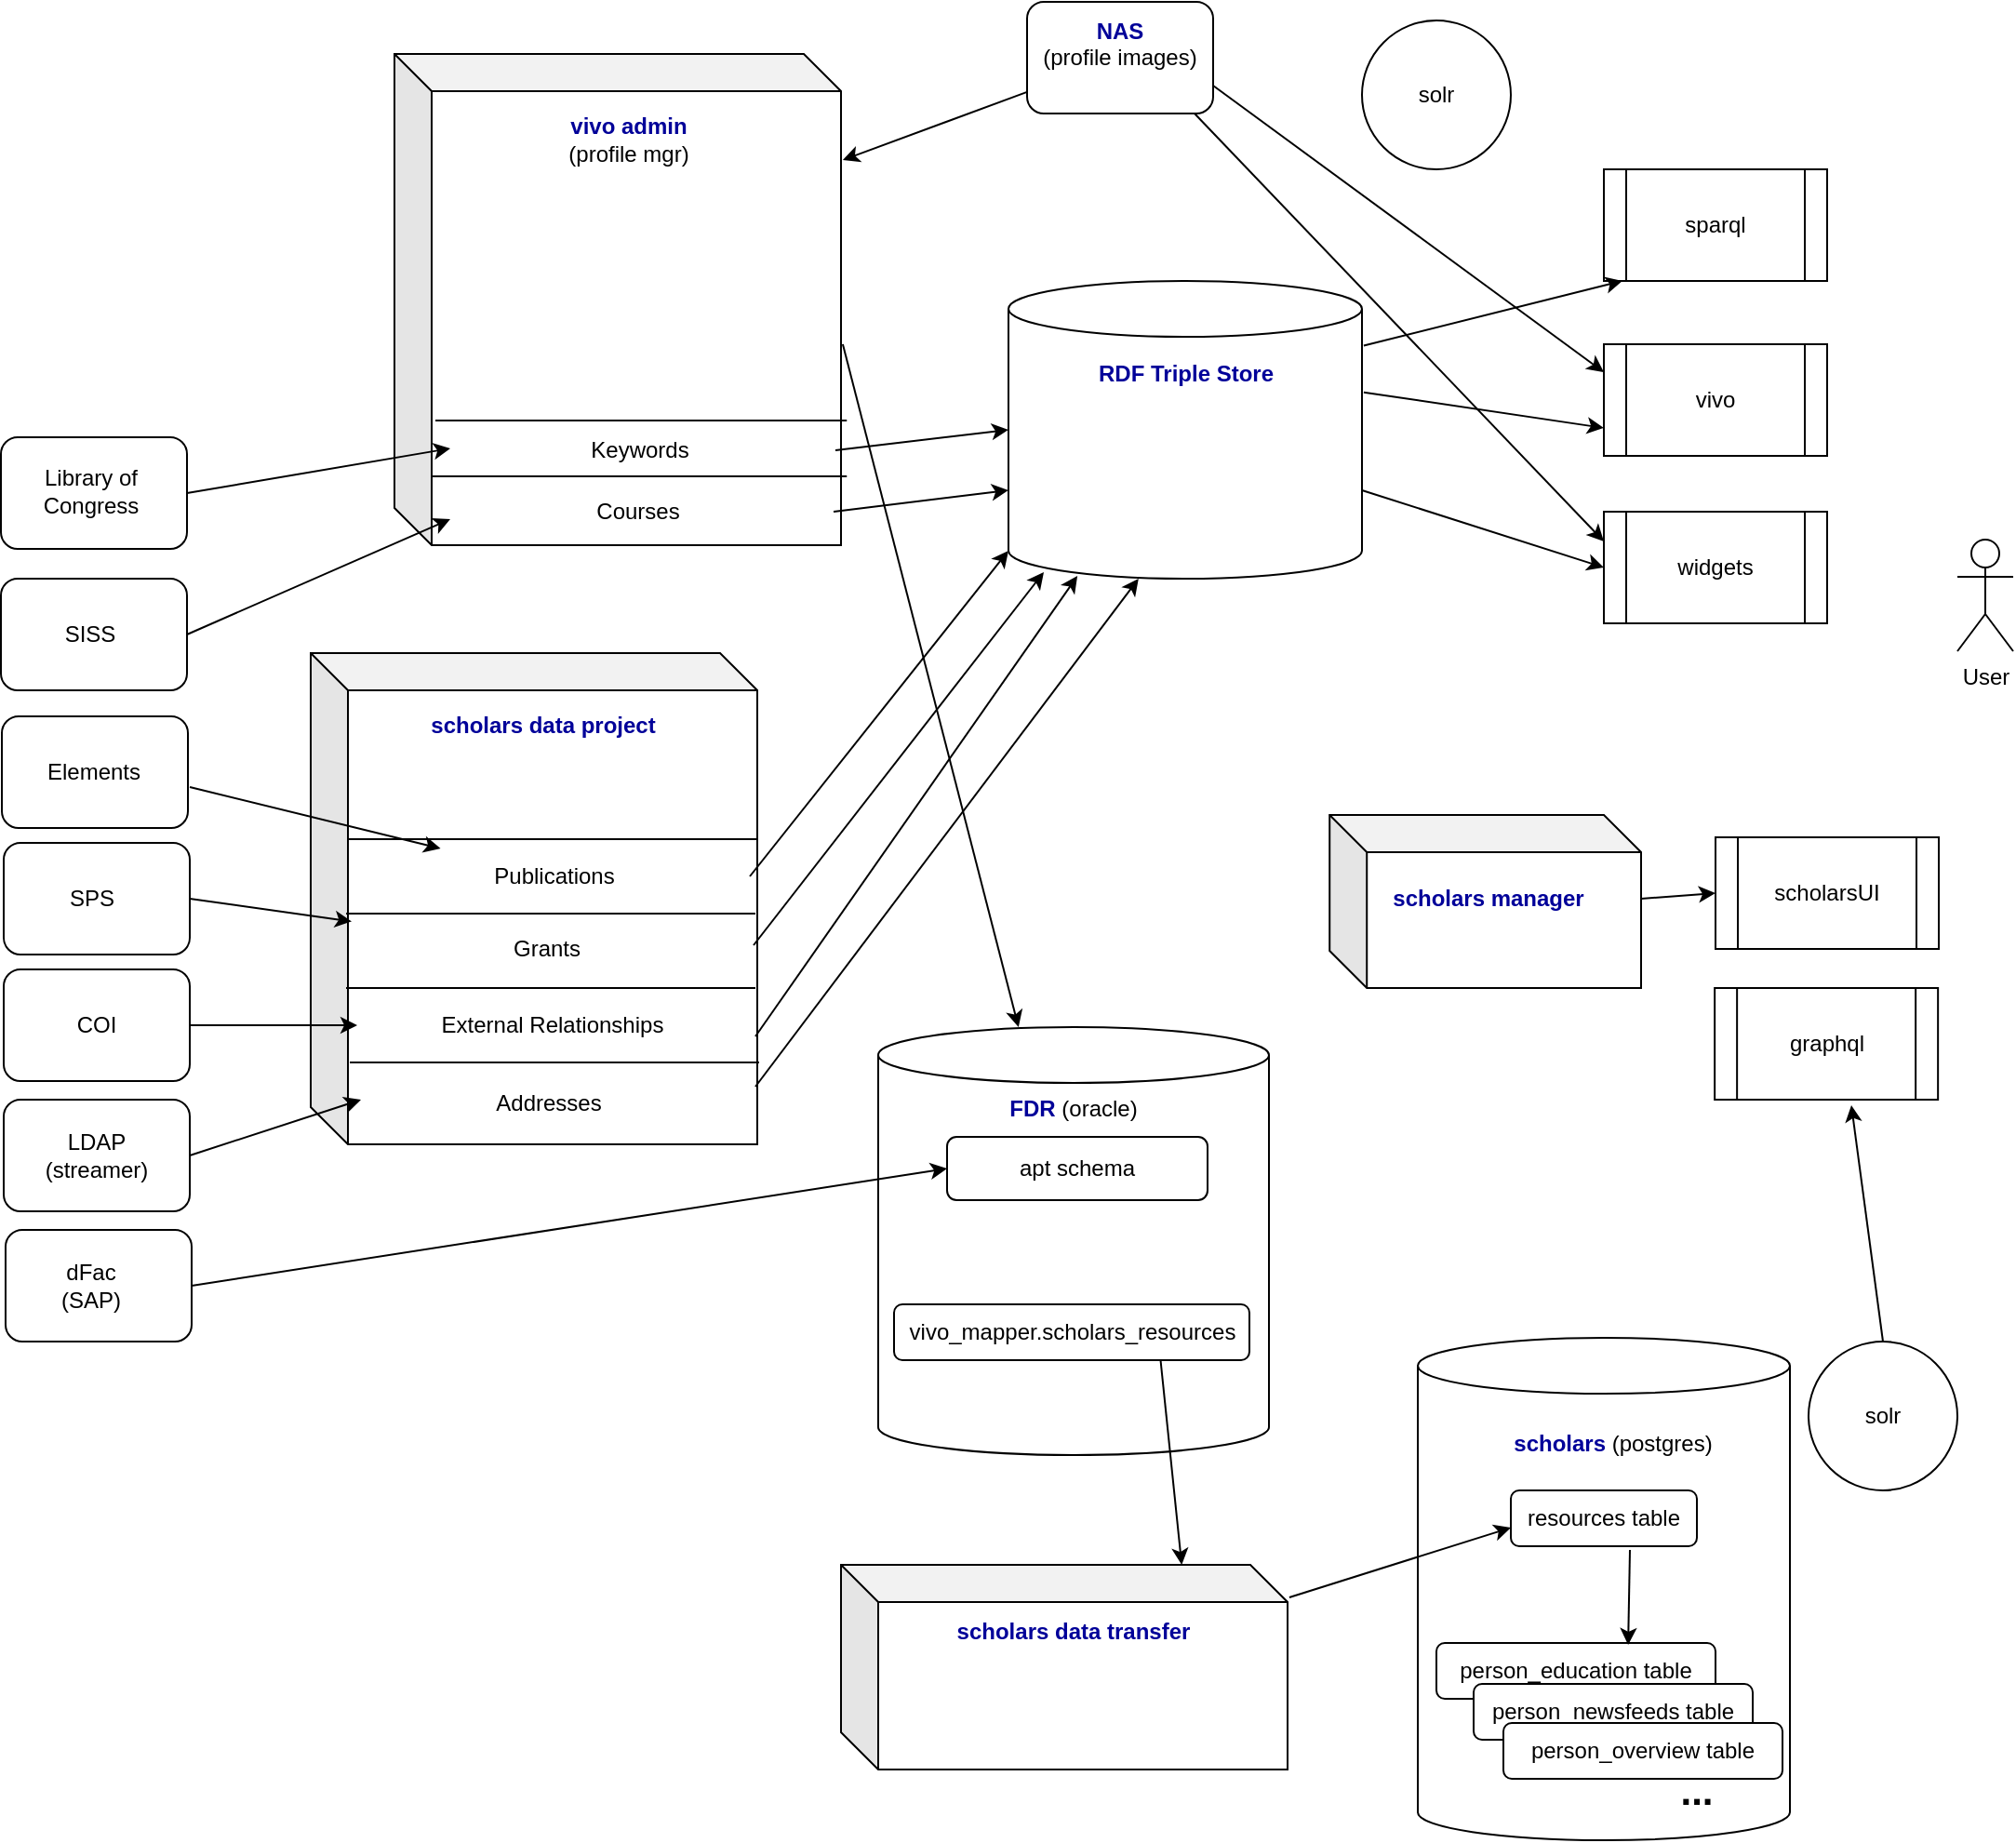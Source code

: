 <mxfile version="18.1.3" type="github">
  <diagram id="IqyoLkYpXTlPL6i7CgRo" name="Page-1">
    <mxGraphModel dx="1186" dy="729" grid="1" gridSize="10" guides="1" tooltips="1" connect="1" arrows="1" fold="1" page="1" pageScale="1" pageWidth="1200" pageHeight="1600" math="0" shadow="0">
      <root>
        <mxCell id="0" />
        <mxCell id="1" parent="0" />
        <mxCell id="lp7IjSpatS8nkD8hHzZR-74" value="" style="shape=cube;whiteSpace=wrap;html=1;boundedLbl=1;backgroundOutline=1;darkOpacity=0.05;darkOpacity2=0.1;" vertex="1" parent="1">
          <mxGeometry x="520" y="840" width="240" height="110" as="geometry" />
        </mxCell>
        <mxCell id="lp7IjSpatS8nkD8hHzZR-25" value="" style="shape=cube;whiteSpace=wrap;html=1;boundedLbl=1;backgroundOutline=1;darkOpacity=0.05;darkOpacity2=0.1;" vertex="1" parent="1">
          <mxGeometry x="235" y="350" width="240" height="264" as="geometry" />
        </mxCell>
        <mxCell id="lp7IjSpatS8nkD8hHzZR-4" value="" style="group" vertex="1" connectable="0" parent="1">
          <mxGeometry x="71" y="660" width="100" height="60" as="geometry" />
        </mxCell>
        <mxCell id="lp7IjSpatS8nkD8hHzZR-1" value="" style="rounded=1;whiteSpace=wrap;html=1;" vertex="1" parent="lp7IjSpatS8nkD8hHzZR-4">
          <mxGeometry width="100" height="60" as="geometry" />
        </mxCell>
        <mxCell id="lp7IjSpatS8nkD8hHzZR-2" value="&lt;div&gt;dFac&lt;/div&gt;&lt;div&gt;(SAP)&lt;br&gt;&lt;/div&gt;" style="text;html=1;strokeColor=none;fillColor=none;align=center;verticalAlign=middle;whiteSpace=wrap;rounded=0;" vertex="1" parent="lp7IjSpatS8nkD8hHzZR-4">
          <mxGeometry x="21" y="17" width="50" height="25" as="geometry" />
        </mxCell>
        <mxCell id="lp7IjSpatS8nkD8hHzZR-5" value="" style="group" vertex="1" connectable="0" parent="1">
          <mxGeometry x="70" y="452" width="100" height="60" as="geometry" />
        </mxCell>
        <mxCell id="lp7IjSpatS8nkD8hHzZR-6" value="" style="rounded=1;whiteSpace=wrap;html=1;" vertex="1" parent="lp7IjSpatS8nkD8hHzZR-5">
          <mxGeometry width="100" height="60" as="geometry" />
        </mxCell>
        <mxCell id="lp7IjSpatS8nkD8hHzZR-7" value="SPS" style="text;html=1;strokeColor=none;fillColor=none;align=center;verticalAlign=middle;whiteSpace=wrap;rounded=0;" vertex="1" parent="lp7IjSpatS8nkD8hHzZR-5">
          <mxGeometry x="25" y="23" width="45" height="13" as="geometry" />
        </mxCell>
        <mxCell id="lp7IjSpatS8nkD8hHzZR-12" value="" style="group" vertex="1" connectable="0" parent="1">
          <mxGeometry x="90" y="174" width="100" height="60" as="geometry" />
        </mxCell>
        <mxCell id="lp7IjSpatS8nkD8hHzZR-13" value="" style="rounded=1;whiteSpace=wrap;html=1;" vertex="1" parent="lp7IjSpatS8nkD8hHzZR-12">
          <mxGeometry x="-21" y="210" width="100" height="60" as="geometry" />
        </mxCell>
        <mxCell id="lp7IjSpatS8nkD8hHzZR-16" value="Elements" style="text;html=1;strokeColor=none;fillColor=none;align=center;verticalAlign=middle;whiteSpace=wrap;rounded=0;" vertex="1" parent="1">
          <mxGeometry x="96" y="407" width="45" height="13" as="geometry" />
        </mxCell>
        <mxCell id="lp7IjSpatS8nkD8hHzZR-17" value="COI" style="rounded=1;whiteSpace=wrap;html=1;" vertex="1" parent="1">
          <mxGeometry x="70" y="520" width="100" height="60" as="geometry" />
        </mxCell>
        <mxCell id="lp7IjSpatS8nkD8hHzZR-18" value="&lt;div&gt;LDAP &lt;br&gt;&lt;/div&gt;&lt;div&gt;(streamer)&lt;/div&gt;" style="rounded=1;whiteSpace=wrap;html=1;" vertex="1" parent="1">
          <mxGeometry x="70" y="590" width="100" height="60" as="geometry" />
        </mxCell>
        <mxCell id="lp7IjSpatS8nkD8hHzZR-35" value="" style="group;rounded=1;" vertex="1" connectable="0" parent="1">
          <mxGeometry x="540" y="550" width="220" height="230" as="geometry" />
        </mxCell>
        <mxCell id="lp7IjSpatS8nkD8hHzZR-21" value="" style="shape=cylinder3;whiteSpace=wrap;html=1;boundedLbl=1;backgroundOutline=1;size=15;" vertex="1" parent="lp7IjSpatS8nkD8hHzZR-35">
          <mxGeometry y="1" width="210" height="230" as="geometry" />
        </mxCell>
        <mxCell id="lp7IjSpatS8nkD8hHzZR-22" value="&lt;div&gt;&lt;font color=&quot;#000099&quot;&gt;&lt;b&gt;FDR&lt;/b&gt;&lt;/font&gt; (oracle)&lt;/div&gt;" style="text;html=1;strokeColor=none;fillColor=none;align=center;verticalAlign=middle;whiteSpace=wrap;rounded=0;" vertex="1" parent="lp7IjSpatS8nkD8hHzZR-35">
          <mxGeometry x="35" y="30" width="140" height="30" as="geometry" />
        </mxCell>
        <mxCell id="lp7IjSpatS8nkD8hHzZR-119" value="vivo_mapper.scholars_resources" style="text;html=1;strokeColor=default;fillColor=none;align=center;verticalAlign=middle;whiteSpace=wrap;rounded=1;" vertex="1" parent="lp7IjSpatS8nkD8hHzZR-35">
          <mxGeometry x="8.5" y="150" width="191" height="30" as="geometry" />
        </mxCell>
        <mxCell id="lp7IjSpatS8nkD8hHzZR-121" value="apt schema" style="text;html=1;strokeColor=default;fillColor=none;align=center;verticalAlign=middle;whiteSpace=wrap;rounded=1;" vertex="1" parent="lp7IjSpatS8nkD8hHzZR-35">
          <mxGeometry x="37" y="60" width="140" height="34" as="geometry" />
        </mxCell>
        <mxCell id="lp7IjSpatS8nkD8hHzZR-36" value="" style="group" vertex="1" connectable="0" parent="1">
          <mxGeometry x="610" y="150" width="190" height="160" as="geometry" />
        </mxCell>
        <mxCell id="lp7IjSpatS8nkD8hHzZR-37" value="" style="shape=cylinder3;whiteSpace=wrap;html=1;boundedLbl=1;backgroundOutline=1;size=15;" vertex="1" parent="lp7IjSpatS8nkD8hHzZR-36">
          <mxGeometry width="190" height="160" as="geometry" />
        </mxCell>
        <mxCell id="lp7IjSpatS8nkD8hHzZR-38" value="&lt;font color=&quot;#000099&quot;&gt;&lt;b&gt;RDF Triple Store&lt;/b&gt;&lt;/font&gt;" style="text;html=1;strokeColor=none;fillColor=none;align=center;verticalAlign=middle;whiteSpace=wrap;rounded=0;" vertex="1" parent="lp7IjSpatS8nkD8hHzZR-36">
          <mxGeometry x="20.653" y="40.0" width="148.696" height="20.87" as="geometry" />
        </mxCell>
        <mxCell id="lp7IjSpatS8nkD8hHzZR-41" value="" style="group" vertex="1" connectable="0" parent="1">
          <mxGeometry x="254" y="374" width="222" height="196" as="geometry" />
        </mxCell>
        <mxCell id="lp7IjSpatS8nkD8hHzZR-20" value="&lt;font color=&quot;#000099&quot;&gt;&lt;b&gt;scholars data project&lt;/b&gt;&lt;/font&gt;" style="text;html=1;strokeColor=none;fillColor=none;align=center;verticalAlign=middle;whiteSpace=wrap;rounded=0;" vertex="1" parent="lp7IjSpatS8nkD8hHzZR-41">
          <mxGeometry x="21" width="170" height="30" as="geometry" />
        </mxCell>
        <mxCell id="lp7IjSpatS8nkD8hHzZR-29" value="" style="endArrow=none;html=1;rounded=0;" edge="1" parent="lp7IjSpatS8nkD8hHzZR-41">
          <mxGeometry width="50" height="50" relative="1" as="geometry">
            <mxPoint x="1" y="76" as="sourcePoint" />
            <mxPoint x="221" y="76" as="targetPoint" />
          </mxGeometry>
        </mxCell>
        <mxCell id="lp7IjSpatS8nkD8hHzZR-30" value="" style="endArrow=none;html=1;rounded=0;" edge="1" parent="lp7IjSpatS8nkD8hHzZR-41">
          <mxGeometry width="50" height="50" relative="1" as="geometry">
            <mxPoint y="116" as="sourcePoint" />
            <mxPoint x="220" y="116" as="targetPoint" />
          </mxGeometry>
        </mxCell>
        <mxCell id="lp7IjSpatS8nkD8hHzZR-31" value="" style="endArrow=none;html=1;rounded=0;" edge="1" parent="lp7IjSpatS8nkD8hHzZR-41">
          <mxGeometry width="50" height="50" relative="1" as="geometry">
            <mxPoint y="156" as="sourcePoint" />
            <mxPoint x="220" y="156" as="targetPoint" />
          </mxGeometry>
        </mxCell>
        <mxCell id="lp7IjSpatS8nkD8hHzZR-32" value="" style="endArrow=none;html=1;rounded=0;" edge="1" parent="lp7IjSpatS8nkD8hHzZR-41">
          <mxGeometry width="50" height="50" relative="1" as="geometry">
            <mxPoint x="2" y="196" as="sourcePoint" />
            <mxPoint x="222" y="196" as="targetPoint" />
          </mxGeometry>
        </mxCell>
        <mxCell id="lp7IjSpatS8nkD8hHzZR-42" value="" style="shape=cube;whiteSpace=wrap;html=1;boundedLbl=1;backgroundOutline=1;darkOpacity=0.05;darkOpacity2=0.1;" vertex="1" parent="1">
          <mxGeometry x="280" y="28" width="240" height="264" as="geometry" />
        </mxCell>
        <mxCell id="lp7IjSpatS8nkD8hHzZR-43" value="&lt;div&gt;&lt;font color=&quot;#000099&quot;&gt;&lt;b&gt;vivo admin&lt;/b&gt;&lt;/font&gt; &lt;br&gt;&lt;/div&gt;&lt;div&gt;(profile mgr)&lt;br&gt;&lt;/div&gt;" style="text;html=1;strokeColor=none;fillColor=none;align=center;verticalAlign=middle;whiteSpace=wrap;rounded=0;" vertex="1" parent="1">
          <mxGeometry x="321" y="59" width="170" height="30" as="geometry" />
        </mxCell>
        <mxCell id="lp7IjSpatS8nkD8hHzZR-44" value="" style="group" vertex="1" connectable="0" parent="1">
          <mxGeometry x="68.5" y="310" width="100" height="60" as="geometry" />
        </mxCell>
        <mxCell id="lp7IjSpatS8nkD8hHzZR-45" value="" style="rounded=1;whiteSpace=wrap;html=1;" vertex="1" parent="lp7IjSpatS8nkD8hHzZR-44">
          <mxGeometry width="100" height="60" as="geometry" />
        </mxCell>
        <mxCell id="lp7IjSpatS8nkD8hHzZR-46" value="SISS" style="text;html=1;strokeColor=none;fillColor=none;align=center;verticalAlign=middle;whiteSpace=wrap;rounded=0;" vertex="1" parent="lp7IjSpatS8nkD8hHzZR-44">
          <mxGeometry x="25" y="23" width="45" height="13" as="geometry" />
        </mxCell>
        <mxCell id="lp7IjSpatS8nkD8hHzZR-47" value="" style="rounded=1;whiteSpace=wrap;html=1;" vertex="1" parent="1">
          <mxGeometry x="68.5" y="234" width="100" height="60" as="geometry" />
        </mxCell>
        <mxCell id="lp7IjSpatS8nkD8hHzZR-48" value="Library of Congress" style="text;html=1;strokeColor=none;fillColor=none;align=center;verticalAlign=middle;whiteSpace=wrap;rounded=0;" vertex="1" parent="1">
          <mxGeometry x="87" y="248" width="60" height="30" as="geometry" />
        </mxCell>
        <mxCell id="lp7IjSpatS8nkD8hHzZR-49" value="" style="endArrow=classic;html=1;rounded=0;exitX=1;exitY=0.5;exitDx=0;exitDy=0;" edge="1" parent="1" source="lp7IjSpatS8nkD8hHzZR-47">
          <mxGeometry width="50" height="50" relative="1" as="geometry">
            <mxPoint x="360" y="410" as="sourcePoint" />
            <mxPoint x="310" y="240" as="targetPoint" />
          </mxGeometry>
        </mxCell>
        <mxCell id="lp7IjSpatS8nkD8hHzZR-50" value="" style="endArrow=classic;html=1;rounded=0;exitX=1;exitY=0.5;exitDx=0;exitDy=0;entryX=0.125;entryY=0.947;entryDx=0;entryDy=0;entryPerimeter=0;" edge="1" parent="1" source="lp7IjSpatS8nkD8hHzZR-45" target="lp7IjSpatS8nkD8hHzZR-42">
          <mxGeometry width="50" height="50" relative="1" as="geometry">
            <mxPoint x="181" y="269" as="sourcePoint" />
            <mxPoint x="330" y="215.271" as="targetPoint" />
          </mxGeometry>
        </mxCell>
        <mxCell id="lp7IjSpatS8nkD8hHzZR-53" value="" style="endArrow=classic;html=1;rounded=0;exitX=1;exitY=0.5;exitDx=0;exitDy=0;entryX=0;entryY=0.5;entryDx=0;entryDy=0;" edge="1" parent="1" source="lp7IjSpatS8nkD8hHzZR-1" target="lp7IjSpatS8nkD8hHzZR-121">
          <mxGeometry width="50" height="50" relative="1" as="geometry">
            <mxPoint x="360" y="440" as="sourcePoint" />
            <mxPoint x="543.96" y="701.38" as="targetPoint" />
          </mxGeometry>
        </mxCell>
        <mxCell id="lp7IjSpatS8nkD8hHzZR-54" value="" style="endArrow=classic;html=1;rounded=0;exitX=1;exitY=0.5;exitDx=0;exitDy=0;" edge="1" parent="1" source="lp7IjSpatS8nkD8hHzZR-17" target="lp7IjSpatS8nkD8hHzZR-55">
          <mxGeometry width="50" height="50" relative="1" as="geometry">
            <mxPoint x="360" y="440" as="sourcePoint" />
            <mxPoint x="260" y="550" as="targetPoint" />
          </mxGeometry>
        </mxCell>
        <mxCell id="lp7IjSpatS8nkD8hHzZR-55" value="External Relationships" style="text;html=1;strokeColor=none;fillColor=none;align=center;verticalAlign=middle;whiteSpace=wrap;rounded=0;" vertex="1" parent="1">
          <mxGeometry x="260" y="535" width="210" height="30" as="geometry" />
        </mxCell>
        <mxCell id="lp7IjSpatS8nkD8hHzZR-56" value="Grants" style="text;html=1;strokeColor=none;fillColor=none;align=center;verticalAlign=middle;whiteSpace=wrap;rounded=0;" vertex="1" parent="1">
          <mxGeometry x="257" y="494" width="210" height="30" as="geometry" />
        </mxCell>
        <mxCell id="lp7IjSpatS8nkD8hHzZR-57" value="" style="endArrow=classic;html=1;rounded=0;exitX=1;exitY=0.5;exitDx=0;exitDy=0;" edge="1" parent="1" source="lp7IjSpatS8nkD8hHzZR-6" target="lp7IjSpatS8nkD8hHzZR-56">
          <mxGeometry width="50" height="50" relative="1" as="geometry">
            <mxPoint x="168" y="501" as="sourcePoint" />
            <mxPoint x="258" y="501" as="targetPoint" />
          </mxGeometry>
        </mxCell>
        <mxCell id="lp7IjSpatS8nkD8hHzZR-58" value="&lt;div&gt;Publications&lt;/div&gt;" style="text;html=1;strokeColor=none;fillColor=none;align=center;verticalAlign=middle;whiteSpace=wrap;rounded=0;" vertex="1" parent="1">
          <mxGeometry x="261" y="455" width="210" height="30" as="geometry" />
        </mxCell>
        <mxCell id="lp7IjSpatS8nkD8hHzZR-59" value="" style="endArrow=classic;html=1;rounded=0;exitX=1.01;exitY=0.633;exitDx=0;exitDy=0;exitPerimeter=0;" edge="1" parent="1" source="lp7IjSpatS8nkD8hHzZR-13" target="lp7IjSpatS8nkD8hHzZR-58">
          <mxGeometry width="50" height="50" relative="1" as="geometry">
            <mxPoint x="172" y="463" as="sourcePoint" />
            <mxPoint x="260" y="470" as="targetPoint" />
          </mxGeometry>
        </mxCell>
        <mxCell id="lp7IjSpatS8nkD8hHzZR-60" value="Addresses" style="text;html=1;strokeColor=none;fillColor=none;align=center;verticalAlign=middle;whiteSpace=wrap;rounded=0;" vertex="1" parent="1">
          <mxGeometry x="258" y="577" width="210" height="30" as="geometry" />
        </mxCell>
        <mxCell id="lp7IjSpatS8nkD8hHzZR-61" value="" style="endArrow=classic;html=1;rounded=0;exitX=1;exitY=0.5;exitDx=0;exitDy=0;" edge="1" parent="1" source="lp7IjSpatS8nkD8hHzZR-18">
          <mxGeometry width="50" height="50" relative="1" as="geometry">
            <mxPoint x="172" y="590" as="sourcePoint" />
            <mxPoint x="262" y="590" as="targetPoint" />
          </mxGeometry>
        </mxCell>
        <mxCell id="lp7IjSpatS8nkD8hHzZR-62" value="" style="endArrow=none;html=1;rounded=0;entryX=1.013;entryY=0.86;entryDx=0;entryDy=0;entryPerimeter=0;exitX=0.083;exitY=0.86;exitDx=0;exitDy=0;exitPerimeter=0;" edge="1" parent="1" source="lp7IjSpatS8nkD8hHzZR-42" target="lp7IjSpatS8nkD8hHzZR-42">
          <mxGeometry width="50" height="50" relative="1" as="geometry">
            <mxPoint x="310" y="320" as="sourcePoint" />
            <mxPoint x="410" y="390" as="targetPoint" />
          </mxGeometry>
        </mxCell>
        <mxCell id="lp7IjSpatS8nkD8hHzZR-63" value="&lt;div&gt;Courses&lt;/div&gt;" style="text;html=1;strokeColor=none;fillColor=none;align=center;verticalAlign=middle;whiteSpace=wrap;rounded=0;" vertex="1" parent="1">
          <mxGeometry x="306" y="259" width="210" height="30" as="geometry" />
        </mxCell>
        <mxCell id="lp7IjSpatS8nkD8hHzZR-64" value="&lt;div&gt;Keywords&lt;/div&gt;" style="text;html=1;strokeColor=none;fillColor=none;align=center;verticalAlign=middle;whiteSpace=wrap;rounded=0;" vertex="1" parent="1">
          <mxGeometry x="307" y="226" width="210" height="30" as="geometry" />
        </mxCell>
        <mxCell id="lp7IjSpatS8nkD8hHzZR-65" value="" style="endArrow=none;html=1;rounded=0;exitX=0;exitY=0;exitDx=0;exitDy=0;entryX=1.013;entryY=0.746;entryDx=0;entryDy=0;entryPerimeter=0;" edge="1" parent="1" target="lp7IjSpatS8nkD8hHzZR-42">
          <mxGeometry width="50" height="50" relative="1" as="geometry">
            <mxPoint x="302.0" y="225" as="sourcePoint" />
            <mxPoint x="515" y="225" as="targetPoint" />
          </mxGeometry>
        </mxCell>
        <mxCell id="lp7IjSpatS8nkD8hHzZR-67" value="" style="endArrow=classic;html=1;rounded=0;exitX=1;exitY=0.5;exitDx=0;exitDy=0;entryX=0;entryY=0;entryDx=0;entryDy=112.5;entryPerimeter=0;" edge="1" parent="1" source="lp7IjSpatS8nkD8hHzZR-63" target="lp7IjSpatS8nkD8hHzZR-37">
          <mxGeometry width="50" height="50" relative="1" as="geometry">
            <mxPoint x="360" y="440" as="sourcePoint" />
            <mxPoint x="410" y="390" as="targetPoint" />
          </mxGeometry>
        </mxCell>
        <mxCell id="lp7IjSpatS8nkD8hHzZR-68" value="" style="endArrow=classic;html=1;rounded=0;exitX=1;exitY=0.5;exitDx=0;exitDy=0;entryX=0;entryY=0.5;entryDx=0;entryDy=0;entryPerimeter=0;" edge="1" parent="1" source="lp7IjSpatS8nkD8hHzZR-64" target="lp7IjSpatS8nkD8hHzZR-37">
          <mxGeometry width="50" height="50" relative="1" as="geometry">
            <mxPoint x="560" y="239" as="sourcePoint" />
            <mxPoint x="616.04" y="244.94" as="targetPoint" />
          </mxGeometry>
        </mxCell>
        <mxCell id="lp7IjSpatS8nkD8hHzZR-69" value="" style="endArrow=classic;html=1;rounded=0;exitX=1;exitY=0.5;exitDx=0;exitDy=0;entryX=0;entryY=1;entryDx=0;entryDy=-15;entryPerimeter=0;" edge="1" parent="1" source="lp7IjSpatS8nkD8hHzZR-58" target="lp7IjSpatS8nkD8hHzZR-37">
          <mxGeometry width="50" height="50" relative="1" as="geometry">
            <mxPoint x="180" y="431.98" as="sourcePoint" />
            <mxPoint x="272" y="473" as="targetPoint" />
          </mxGeometry>
        </mxCell>
        <mxCell id="lp7IjSpatS8nkD8hHzZR-70" value="" style="endArrow=classic;html=1;rounded=0;exitX=1;exitY=0.5;exitDx=0;exitDy=0;entryX=0.1;entryY=0.978;entryDx=0;entryDy=0;entryPerimeter=0;" edge="1" parent="1" target="lp7IjSpatS8nkD8hHzZR-37">
          <mxGeometry width="50" height="50" relative="1" as="geometry">
            <mxPoint x="473" y="507" as="sourcePoint" />
            <mxPoint x="612" y="385.226" as="targetPoint" />
          </mxGeometry>
        </mxCell>
        <mxCell id="lp7IjSpatS8nkD8hHzZR-72" value="" style="endArrow=classic;html=1;rounded=0;exitX=1;exitY=0.5;exitDx=0;exitDy=0;entryX=0.195;entryY=0.991;entryDx=0;entryDy=0;entryPerimeter=0;" edge="1" parent="1" target="lp7IjSpatS8nkD8hHzZR-37">
          <mxGeometry width="50" height="50" relative="1" as="geometry">
            <mxPoint x="474" y="556" as="sourcePoint" />
            <mxPoint x="650" y="390" as="targetPoint" />
          </mxGeometry>
        </mxCell>
        <mxCell id="lp7IjSpatS8nkD8hHzZR-73" value="" style="endArrow=classic;html=1;rounded=0;exitX=1;exitY=0.5;exitDx=0;exitDy=0;entryX=0.368;entryY=1;entryDx=0;entryDy=0;entryPerimeter=0;" edge="1" parent="1" target="lp7IjSpatS8nkD8hHzZR-37">
          <mxGeometry width="50" height="50" relative="1" as="geometry">
            <mxPoint x="474" y="583" as="sourcePoint" />
            <mxPoint x="647.05" y="404.93" as="targetPoint" />
          </mxGeometry>
        </mxCell>
        <mxCell id="lp7IjSpatS8nkD8hHzZR-76" value="&lt;font color=&quot;#000099&quot;&gt;&lt;b&gt;scholars data transfer&lt;/b&gt;&lt;/font&gt;" style="text;html=1;strokeColor=none;fillColor=none;align=center;verticalAlign=middle;whiteSpace=wrap;rounded=0;" vertex="1" parent="1">
          <mxGeometry x="565" y="861" width="160" height="30" as="geometry" />
        </mxCell>
        <mxCell id="lp7IjSpatS8nkD8hHzZR-78" value="" style="shape=cylinder3;whiteSpace=wrap;html=1;boundedLbl=1;backgroundOutline=1;size=15;" vertex="1" parent="1">
          <mxGeometry x="830" y="718" width="200" height="270" as="geometry" />
        </mxCell>
        <mxCell id="lp7IjSpatS8nkD8hHzZR-79" value="&lt;b&gt;&lt;font color=&quot;#000099&quot;&gt;scholars&lt;/font&gt;&lt;/b&gt; (postgres)" style="text;html=1;strokeColor=none;fillColor=none;align=center;verticalAlign=middle;whiteSpace=wrap;rounded=0;" vertex="1" parent="1">
          <mxGeometry x="860" y="760" width="150" height="30" as="geometry" />
        </mxCell>
        <mxCell id="lp7IjSpatS8nkD8hHzZR-83" value="solr" style="ellipse;whiteSpace=wrap;html=1;aspect=fixed;" vertex="1" parent="1">
          <mxGeometry x="800" y="10" width="80" height="80" as="geometry" />
        </mxCell>
        <mxCell id="lp7IjSpatS8nkD8hHzZR-84" value="solr" style="ellipse;whiteSpace=wrap;html=1;aspect=fixed;" vertex="1" parent="1">
          <mxGeometry x="1040" y="720" width="80" height="80" as="geometry" />
        </mxCell>
        <mxCell id="lp7IjSpatS8nkD8hHzZR-85" value="" style="endArrow=classic;html=1;rounded=0;exitX=0.75;exitY=1;exitDx=0;exitDy=0;entryX=0.763;entryY=0;entryDx=0;entryDy=0;entryPerimeter=0;" edge="1" parent="1" source="lp7IjSpatS8nkD8hHzZR-119" target="lp7IjSpatS8nkD8hHzZR-74">
          <mxGeometry width="50" height="50" relative="1" as="geometry">
            <mxPoint x="689" y="640" as="sourcePoint" />
            <mxPoint x="760" y="830" as="targetPoint" />
          </mxGeometry>
        </mxCell>
        <mxCell id="lp7IjSpatS8nkD8hHzZR-86" value="resources table" style="text;html=1;strokeColor=default;fillColor=none;align=center;verticalAlign=middle;whiteSpace=wrap;rounded=1;" vertex="1" parent="1">
          <mxGeometry x="880" y="800" width="100" height="30" as="geometry" />
        </mxCell>
        <mxCell id="lp7IjSpatS8nkD8hHzZR-88" value="" style="endArrow=classic;html=1;rounded=0;exitX=1.004;exitY=0.159;exitDx=0;exitDy=0;exitPerimeter=0;" edge="1" parent="1" source="lp7IjSpatS8nkD8hHzZR-74">
          <mxGeometry width="50" height="50" relative="1" as="geometry">
            <mxPoint x="722.57" y="680" as="sourcePoint" />
            <mxPoint x="880" y="820" as="targetPoint" />
          </mxGeometry>
        </mxCell>
        <mxCell id="lp7IjSpatS8nkD8hHzZR-89" value="&lt;div&gt;User&lt;/div&gt;&lt;div&gt;&lt;br&gt;&lt;/div&gt;" style="shape=umlActor;verticalLabelPosition=bottom;verticalAlign=top;html=1;outlineConnect=0;" vertex="1" parent="1">
          <mxGeometry x="1120" y="289" width="30" height="60" as="geometry" />
        </mxCell>
        <mxCell id="lp7IjSpatS8nkD8hHzZR-91" value="&lt;div&gt;sparql&lt;/div&gt;" style="shape=process;whiteSpace=wrap;html=1;backgroundOutline=1;" vertex="1" parent="1">
          <mxGeometry x="930" y="90" width="120" height="60" as="geometry" />
        </mxCell>
        <mxCell id="lp7IjSpatS8nkD8hHzZR-92" value="vivo" style="shape=process;whiteSpace=wrap;html=1;backgroundOutline=1;" vertex="1" parent="1">
          <mxGeometry x="930" y="184" width="120" height="60" as="geometry" />
        </mxCell>
        <mxCell id="lp7IjSpatS8nkD8hHzZR-93" value="&lt;div&gt;widgets&lt;/div&gt;" style="shape=process;whiteSpace=wrap;html=1;backgroundOutline=1;" vertex="1" parent="1">
          <mxGeometry x="930" y="274" width="120" height="60" as="geometry" />
        </mxCell>
        <mxCell id="lp7IjSpatS8nkD8hHzZR-94" value="graphql" style="shape=process;whiteSpace=wrap;html=1;backgroundOutline=1;" vertex="1" parent="1">
          <mxGeometry x="989.57" y="530" width="120" height="60" as="geometry" />
        </mxCell>
        <mxCell id="lp7IjSpatS8nkD8hHzZR-95" value="" style="shape=cube;whiteSpace=wrap;html=1;boundedLbl=1;backgroundOutline=1;darkOpacity=0.05;darkOpacity2=0.1;" vertex="1" parent="1">
          <mxGeometry x="782.61" y="437" width="167.39" height="93" as="geometry" />
        </mxCell>
        <mxCell id="lp7IjSpatS8nkD8hHzZR-96" value="scholarsUI" style="shape=process;whiteSpace=wrap;html=1;backgroundOutline=1;" vertex="1" parent="1">
          <mxGeometry x="990" y="449" width="120" height="60" as="geometry" />
        </mxCell>
        <mxCell id="lp7IjSpatS8nkD8hHzZR-97" value="&lt;font color=&quot;#000099&quot;&gt;&lt;b&gt;scholars manager&lt;/b&gt;&lt;/font&gt;" style="text;html=1;strokeColor=none;fillColor=none;align=center;verticalAlign=middle;whiteSpace=wrap;rounded=0;" vertex="1" parent="1">
          <mxGeometry x="792.61" y="467" width="150" height="30" as="geometry" />
        </mxCell>
        <mxCell id="lp7IjSpatS8nkD8hHzZR-98" value="" style="endArrow=classic;html=1;rounded=0;exitX=0.5;exitY=0;exitDx=0;exitDy=0;entryX=0.612;entryY=1.05;entryDx=0;entryDy=0;entryPerimeter=0;" edge="1" parent="1" source="lp7IjSpatS8nkD8hHzZR-84" target="lp7IjSpatS8nkD8hHzZR-94">
          <mxGeometry width="50" height="50" relative="1" as="geometry">
            <mxPoint x="810" y="640" as="sourcePoint" />
            <mxPoint x="860" y="590" as="targetPoint" />
          </mxGeometry>
        </mxCell>
        <mxCell id="lp7IjSpatS8nkD8hHzZR-99" value="" style="endArrow=classic;html=1;rounded=0;exitX=1;exitY=0;exitDx=0;exitDy=112.5;exitPerimeter=0;entryX=0;entryY=0.5;entryDx=0;entryDy=0;" edge="1" parent="1" source="lp7IjSpatS8nkD8hHzZR-37" target="lp7IjSpatS8nkD8hHzZR-93">
          <mxGeometry width="50" height="50" relative="1" as="geometry">
            <mxPoint x="810" y="370" as="sourcePoint" />
            <mxPoint x="860" y="320" as="targetPoint" />
          </mxGeometry>
        </mxCell>
        <mxCell id="lp7IjSpatS8nkD8hHzZR-100" value="" style="endArrow=classic;html=1;rounded=0;exitX=1.005;exitY=0.374;exitDx=0;exitDy=0;exitPerimeter=0;entryX=0;entryY=0.75;entryDx=0;entryDy=0;" edge="1" parent="1" source="lp7IjSpatS8nkD8hHzZR-37" target="lp7IjSpatS8nkD8hHzZR-92">
          <mxGeometry width="50" height="50" relative="1" as="geometry">
            <mxPoint x="810" y="370" as="sourcePoint" />
            <mxPoint x="860" y="320" as="targetPoint" />
          </mxGeometry>
        </mxCell>
        <mxCell id="lp7IjSpatS8nkD8hHzZR-101" value="" style="endArrow=classic;html=1;rounded=0;exitX=1.005;exitY=0.217;exitDx=0;exitDy=0;exitPerimeter=0;entryX=0.083;entryY=1;entryDx=0;entryDy=0;entryPerimeter=0;" edge="1" parent="1" source="lp7IjSpatS8nkD8hHzZR-37" target="lp7IjSpatS8nkD8hHzZR-91">
          <mxGeometry width="50" height="50" relative="1" as="geometry">
            <mxPoint x="810.95" y="246.02" as="sourcePoint" />
            <mxPoint x="940" y="239" as="targetPoint" />
          </mxGeometry>
        </mxCell>
        <mxCell id="lp7IjSpatS8nkD8hHzZR-104" value="" style="endArrow=classic;html=1;rounded=0;exitX=1.004;exitY=0.591;exitDx=0;exitDy=0;exitPerimeter=0;" edge="1" parent="1" source="lp7IjSpatS8nkD8hHzZR-42" target="lp7IjSpatS8nkD8hHzZR-21">
          <mxGeometry width="50" height="50" relative="1" as="geometry">
            <mxPoint x="180" y="340" as="sourcePoint" />
            <mxPoint x="360" y="290.008" as="targetPoint" />
          </mxGeometry>
        </mxCell>
        <mxCell id="lp7IjSpatS8nkD8hHzZR-105" value="&lt;div&gt;&lt;b&gt;&lt;font color=&quot;#000099&quot;&gt;NAS&lt;/font&gt;&lt;/b&gt;&lt;/div&gt;&lt;div&gt;(profile images)&lt;/div&gt;&lt;div&gt;&lt;br&gt;&lt;/div&gt;" style="rounded=1;whiteSpace=wrap;html=1;" vertex="1" parent="1">
          <mxGeometry x="620" width="100" height="60" as="geometry" />
        </mxCell>
        <mxCell id="lp7IjSpatS8nkD8hHzZR-106" value="" style="endArrow=classic;html=1;rounded=0;entryX=1.004;entryY=0.216;entryDx=0;entryDy=0;entryPerimeter=0;" edge="1" parent="1" source="lp7IjSpatS8nkD8hHzZR-105" target="lp7IjSpatS8nkD8hHzZR-42">
          <mxGeometry width="50" height="50" relative="1" as="geometry">
            <mxPoint x="370" y="200" as="sourcePoint" />
            <mxPoint x="420" y="150" as="targetPoint" />
          </mxGeometry>
        </mxCell>
        <mxCell id="lp7IjSpatS8nkD8hHzZR-107" value="" style="endArrow=classic;html=1;rounded=0;exitX=1;exitY=0.75;exitDx=0;exitDy=0;entryX=0;entryY=0.25;entryDx=0;entryDy=0;" edge="1" parent="1" source="lp7IjSpatS8nkD8hHzZR-105" target="lp7IjSpatS8nkD8hHzZR-92">
          <mxGeometry width="50" height="50" relative="1" as="geometry">
            <mxPoint x="720" y="250" as="sourcePoint" />
            <mxPoint x="770" y="200" as="targetPoint" />
          </mxGeometry>
        </mxCell>
        <mxCell id="lp7IjSpatS8nkD8hHzZR-108" value="" style="endArrow=classic;html=1;rounded=0;exitX=0.9;exitY=1;exitDx=0;exitDy=0;exitPerimeter=0;" edge="1" parent="1" source="lp7IjSpatS8nkD8hHzZR-105">
          <mxGeometry width="50" height="50" relative="1" as="geometry">
            <mxPoint x="720" y="250" as="sourcePoint" />
            <mxPoint x="930" y="290" as="targetPoint" />
          </mxGeometry>
        </mxCell>
        <mxCell id="lp7IjSpatS8nkD8hHzZR-109" value="" style="endArrow=classic;html=1;rounded=0;entryX=0;entryY=0.5;entryDx=0;entryDy=0;exitX=1;exitY=0.484;exitDx=0;exitDy=0;exitPerimeter=0;" edge="1" parent="1" source="lp7IjSpatS8nkD8hHzZR-95" target="lp7IjSpatS8nkD8hHzZR-96">
          <mxGeometry width="50" height="50" relative="1" as="geometry">
            <mxPoint x="720" y="400" as="sourcePoint" />
            <mxPoint x="770" y="350" as="targetPoint" />
          </mxGeometry>
        </mxCell>
        <mxCell id="lp7IjSpatS8nkD8hHzZR-112" value="person_education table" style="text;html=1;strokeColor=default;fillColor=none;align=center;verticalAlign=middle;whiteSpace=wrap;rounded=1;" vertex="1" parent="1">
          <mxGeometry x="840" y="882" width="150" height="30" as="geometry" />
        </mxCell>
        <mxCell id="lp7IjSpatS8nkD8hHzZR-114" value="person_newsfeeds table" style="text;html=1;strokeColor=default;fillColor=#FFFFFF;align=center;verticalAlign=middle;whiteSpace=wrap;rounded=1;" vertex="1" parent="1">
          <mxGeometry x="860" y="904" width="150" height="30" as="geometry" />
        </mxCell>
        <mxCell id="lp7IjSpatS8nkD8hHzZR-113" value="person_overview table" style="text;html=1;strokeColor=default;fillColor=#FFFFFF;align=center;verticalAlign=middle;whiteSpace=wrap;rounded=1;" vertex="1" parent="1">
          <mxGeometry x="876" y="925" width="150" height="30" as="geometry" />
        </mxCell>
        <mxCell id="lp7IjSpatS8nkD8hHzZR-117" value="&lt;font style=&quot;font-size: 21px;&quot;&gt;&lt;b&gt;...&lt;/b&gt;&lt;/font&gt;" style="text;html=1;strokeColor=none;fillColor=none;align=center;verticalAlign=middle;whiteSpace=wrap;rounded=0;" vertex="1" parent="1">
          <mxGeometry x="940" y="946" width="79.57" height="30" as="geometry" />
        </mxCell>
        <mxCell id="lp7IjSpatS8nkD8hHzZR-118" value="" style="endArrow=classic;html=1;rounded=0;fontSize=21;entryX=0.687;entryY=0.033;entryDx=0;entryDy=0;entryPerimeter=0;exitX=0.64;exitY=1.067;exitDx=0;exitDy=0;exitPerimeter=0;" edge="1" parent="1" source="lp7IjSpatS8nkD8hHzZR-86" target="lp7IjSpatS8nkD8hHzZR-112">
          <mxGeometry width="50" height="50" relative="1" as="geometry">
            <mxPoint x="720" y="730" as="sourcePoint" />
            <mxPoint x="770" y="680" as="targetPoint" />
          </mxGeometry>
        </mxCell>
      </root>
    </mxGraphModel>
  </diagram>
</mxfile>
